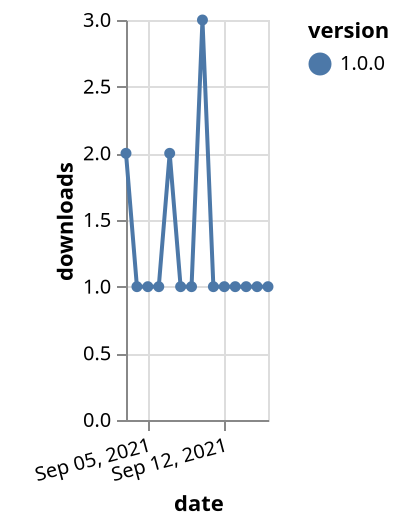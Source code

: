 {"$schema": "https://vega.github.io/schema/vega-lite/v5.json", "description": "A simple bar chart with embedded data.", "data": {"values": [{"date": "2021-09-03", "total": 122, "delta": 2, "version": "1.0.0"}, {"date": "2021-09-04", "total": 123, "delta": 1, "version": "1.0.0"}, {"date": "2021-09-05", "total": 124, "delta": 1, "version": "1.0.0"}, {"date": "2021-09-06", "total": 125, "delta": 1, "version": "1.0.0"}, {"date": "2021-09-07", "total": 127, "delta": 2, "version": "1.0.0"}, {"date": "2021-09-08", "total": 128, "delta": 1, "version": "1.0.0"}, {"date": "2021-09-09", "total": 129, "delta": 1, "version": "1.0.0"}, {"date": "2021-09-10", "total": 132, "delta": 3, "version": "1.0.0"}, {"date": "2021-09-11", "total": 133, "delta": 1, "version": "1.0.0"}, {"date": "2021-09-12", "total": 134, "delta": 1, "version": "1.0.0"}, {"date": "2021-09-13", "total": 135, "delta": 1, "version": "1.0.0"}, {"date": "2021-09-14", "total": 136, "delta": 1, "version": "1.0.0"}, {"date": "2021-09-15", "total": 137, "delta": 1, "version": "1.0.0"}, {"date": "2021-09-16", "total": 138, "delta": 1, "version": "1.0.0"}]}, "width": "container", "mark": {"type": "line", "point": {"filled": true}}, "encoding": {"x": {"field": "date", "type": "temporal", "timeUnit": "yearmonthdate", "title": "date", "axis": {"labelAngle": -15}}, "y": {"field": "delta", "type": "quantitative", "title": "downloads"}, "color": {"field": "version", "type": "nominal"}, "tooltip": {"field": "delta"}}}